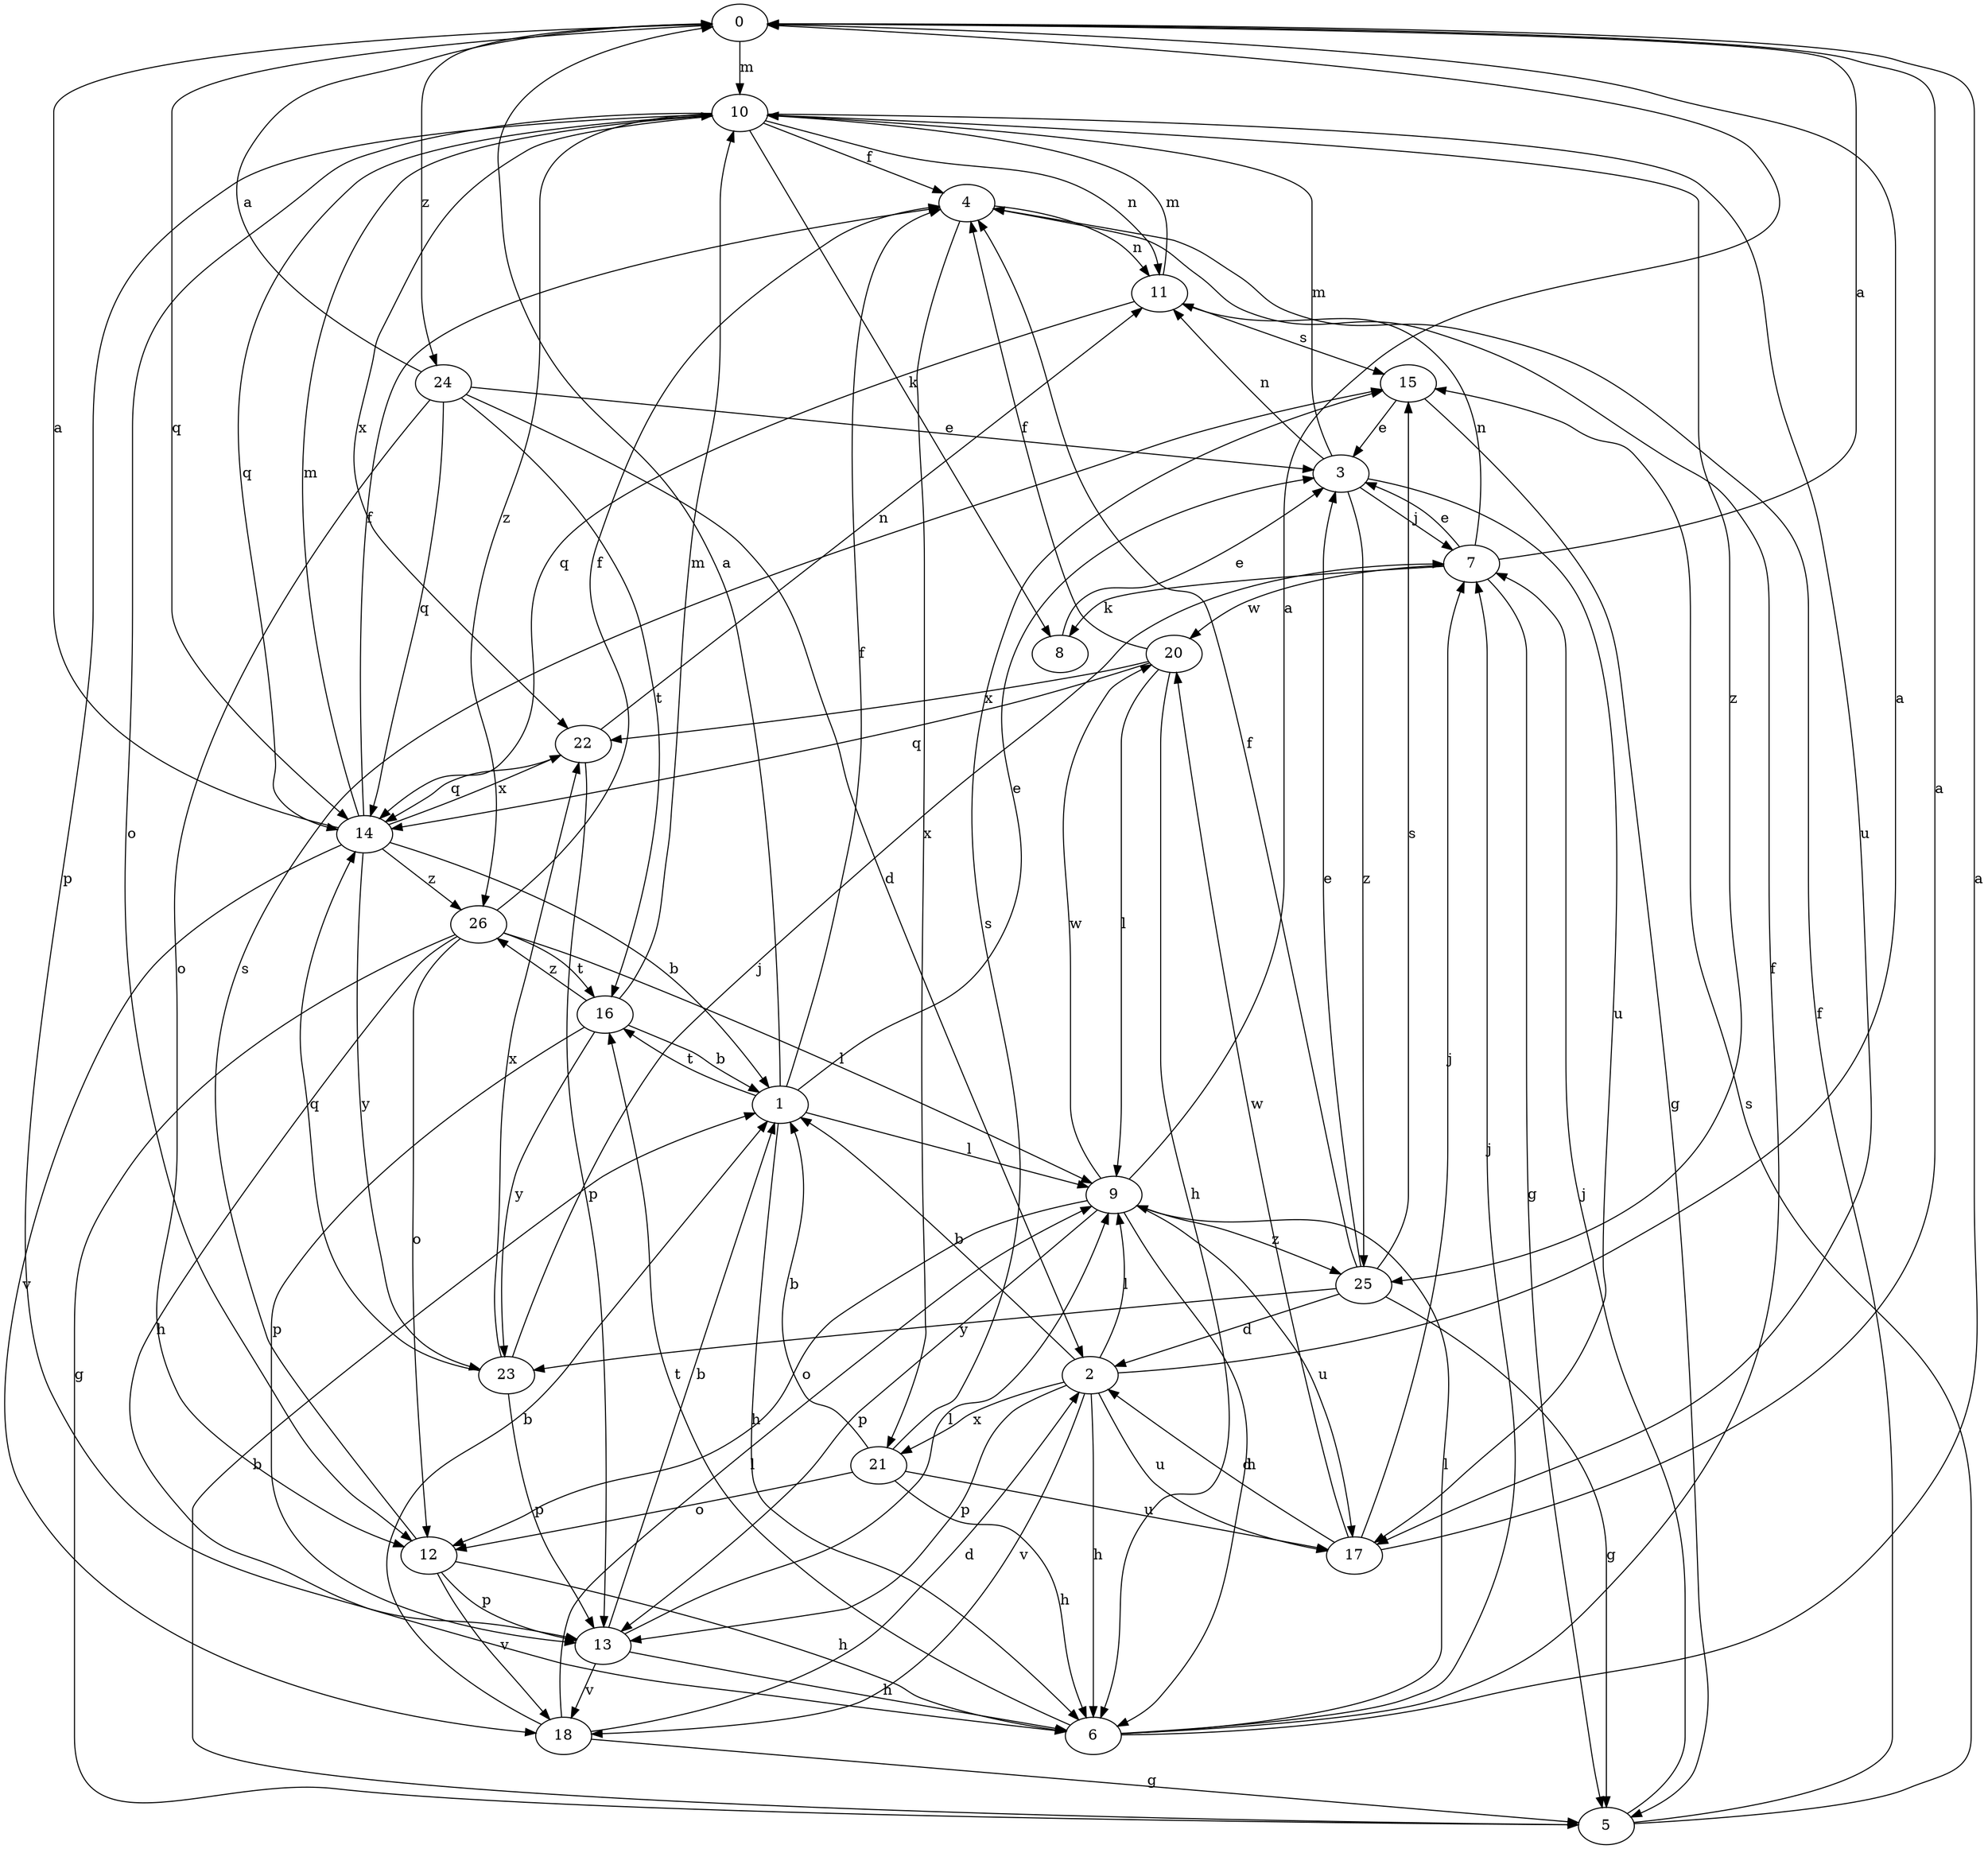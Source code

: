 strict digraph  {
0;
1;
2;
3;
4;
5;
6;
7;
8;
9;
10;
11;
12;
13;
14;
15;
16;
17;
18;
20;
21;
22;
23;
24;
25;
26;
0 -> 10  [label=m];
0 -> 14  [label=q];
0 -> 24  [label=z];
1 -> 0  [label=a];
1 -> 3  [label=e];
1 -> 4  [label=f];
1 -> 6  [label=h];
1 -> 9  [label=l];
1 -> 16  [label=t];
2 -> 0  [label=a];
2 -> 1  [label=b];
2 -> 6  [label=h];
2 -> 9  [label=l];
2 -> 13  [label=p];
2 -> 17  [label=u];
2 -> 18  [label=v];
2 -> 21  [label=x];
3 -> 7  [label=j];
3 -> 10  [label=m];
3 -> 11  [label=n];
3 -> 17  [label=u];
3 -> 25  [label=z];
4 -> 11  [label=n];
4 -> 21  [label=x];
5 -> 1  [label=b];
5 -> 4  [label=f];
5 -> 7  [label=j];
5 -> 15  [label=s];
6 -> 0  [label=a];
6 -> 4  [label=f];
6 -> 7  [label=j];
6 -> 9  [label=l];
6 -> 16  [label=t];
7 -> 0  [label=a];
7 -> 3  [label=e];
7 -> 5  [label=g];
7 -> 8  [label=k];
7 -> 11  [label=n];
7 -> 20  [label=w];
8 -> 3  [label=e];
9 -> 0  [label=a];
9 -> 6  [label=h];
9 -> 12  [label=o];
9 -> 13  [label=p];
9 -> 17  [label=u];
9 -> 20  [label=w];
9 -> 25  [label=z];
10 -> 4  [label=f];
10 -> 8  [label=k];
10 -> 11  [label=n];
10 -> 12  [label=o];
10 -> 13  [label=p];
10 -> 14  [label=q];
10 -> 17  [label=u];
10 -> 22  [label=x];
10 -> 25  [label=z];
10 -> 26  [label=z];
11 -> 10  [label=m];
11 -> 14  [label=q];
11 -> 15  [label=s];
12 -> 6  [label=h];
12 -> 13  [label=p];
12 -> 15  [label=s];
12 -> 18  [label=v];
13 -> 1  [label=b];
13 -> 6  [label=h];
13 -> 9  [label=l];
13 -> 18  [label=v];
14 -> 0  [label=a];
14 -> 1  [label=b];
14 -> 4  [label=f];
14 -> 10  [label=m];
14 -> 18  [label=v];
14 -> 22  [label=x];
14 -> 23  [label=y];
14 -> 26  [label=z];
15 -> 3  [label=e];
15 -> 5  [label=g];
16 -> 1  [label=b];
16 -> 10  [label=m];
16 -> 13  [label=p];
16 -> 23  [label=y];
16 -> 26  [label=z];
17 -> 0  [label=a];
17 -> 2  [label=d];
17 -> 7  [label=j];
17 -> 20  [label=w];
18 -> 1  [label=b];
18 -> 2  [label=d];
18 -> 5  [label=g];
18 -> 9  [label=l];
20 -> 4  [label=f];
20 -> 6  [label=h];
20 -> 9  [label=l];
20 -> 14  [label=q];
20 -> 22  [label=x];
21 -> 1  [label=b];
21 -> 6  [label=h];
21 -> 12  [label=o];
21 -> 15  [label=s];
21 -> 17  [label=u];
22 -> 11  [label=n];
22 -> 13  [label=p];
22 -> 14  [label=q];
23 -> 7  [label=j];
23 -> 13  [label=p];
23 -> 14  [label=q];
23 -> 22  [label=x];
24 -> 0  [label=a];
24 -> 2  [label=d];
24 -> 3  [label=e];
24 -> 12  [label=o];
24 -> 14  [label=q];
24 -> 16  [label=t];
25 -> 2  [label=d];
25 -> 3  [label=e];
25 -> 4  [label=f];
25 -> 5  [label=g];
25 -> 15  [label=s];
25 -> 23  [label=y];
26 -> 4  [label=f];
26 -> 5  [label=g];
26 -> 6  [label=h];
26 -> 9  [label=l];
26 -> 12  [label=o];
26 -> 16  [label=t];
}
